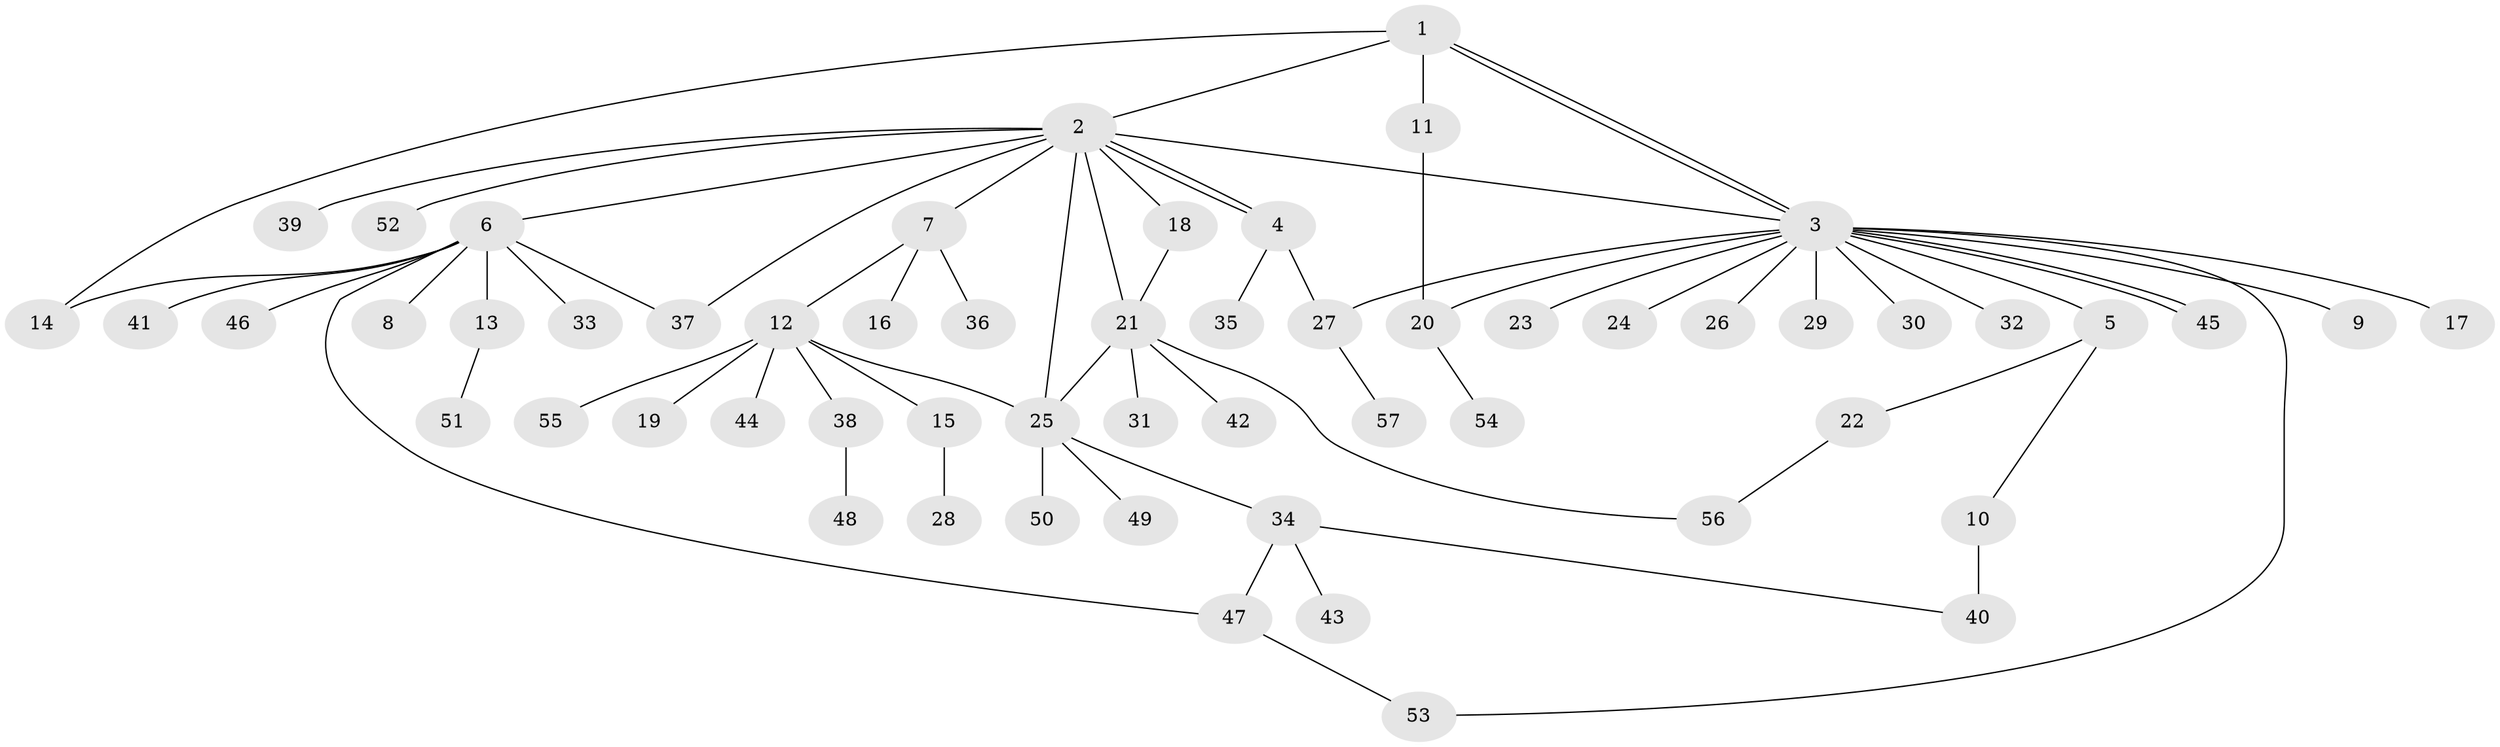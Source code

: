 // coarse degree distribution, {14: 0.045454545454545456, 2: 0.22727272727272727, 3: 0.09090909090909091, 1: 0.5909090909090909, 9: 0.045454545454545456}
// Generated by graph-tools (version 1.1) at 2025/18/03/04/25 18:18:22]
// undirected, 57 vertices, 71 edges
graph export_dot {
graph [start="1"]
  node [color=gray90,style=filled];
  1;
  2;
  3;
  4;
  5;
  6;
  7;
  8;
  9;
  10;
  11;
  12;
  13;
  14;
  15;
  16;
  17;
  18;
  19;
  20;
  21;
  22;
  23;
  24;
  25;
  26;
  27;
  28;
  29;
  30;
  31;
  32;
  33;
  34;
  35;
  36;
  37;
  38;
  39;
  40;
  41;
  42;
  43;
  44;
  45;
  46;
  47;
  48;
  49;
  50;
  51;
  52;
  53;
  54;
  55;
  56;
  57;
  1 -- 2;
  1 -- 3;
  1 -- 3;
  1 -- 11;
  1 -- 14;
  2 -- 3;
  2 -- 4;
  2 -- 4;
  2 -- 6;
  2 -- 7;
  2 -- 18;
  2 -- 21;
  2 -- 25;
  2 -- 37;
  2 -- 39;
  2 -- 52;
  3 -- 5;
  3 -- 9;
  3 -- 17;
  3 -- 20;
  3 -- 23;
  3 -- 24;
  3 -- 26;
  3 -- 27;
  3 -- 29;
  3 -- 30;
  3 -- 32;
  3 -- 45;
  3 -- 45;
  3 -- 53;
  4 -- 27;
  4 -- 35;
  5 -- 10;
  5 -- 22;
  6 -- 8;
  6 -- 13;
  6 -- 14;
  6 -- 33;
  6 -- 37;
  6 -- 41;
  6 -- 46;
  6 -- 47;
  7 -- 12;
  7 -- 16;
  7 -- 36;
  10 -- 40;
  11 -- 20;
  12 -- 15;
  12 -- 19;
  12 -- 25;
  12 -- 38;
  12 -- 44;
  12 -- 55;
  13 -- 51;
  15 -- 28;
  18 -- 21;
  20 -- 54;
  21 -- 25;
  21 -- 31;
  21 -- 42;
  21 -- 56;
  22 -- 56;
  25 -- 34;
  25 -- 49;
  25 -- 50;
  27 -- 57;
  34 -- 40;
  34 -- 43;
  34 -- 47;
  38 -- 48;
  47 -- 53;
}
